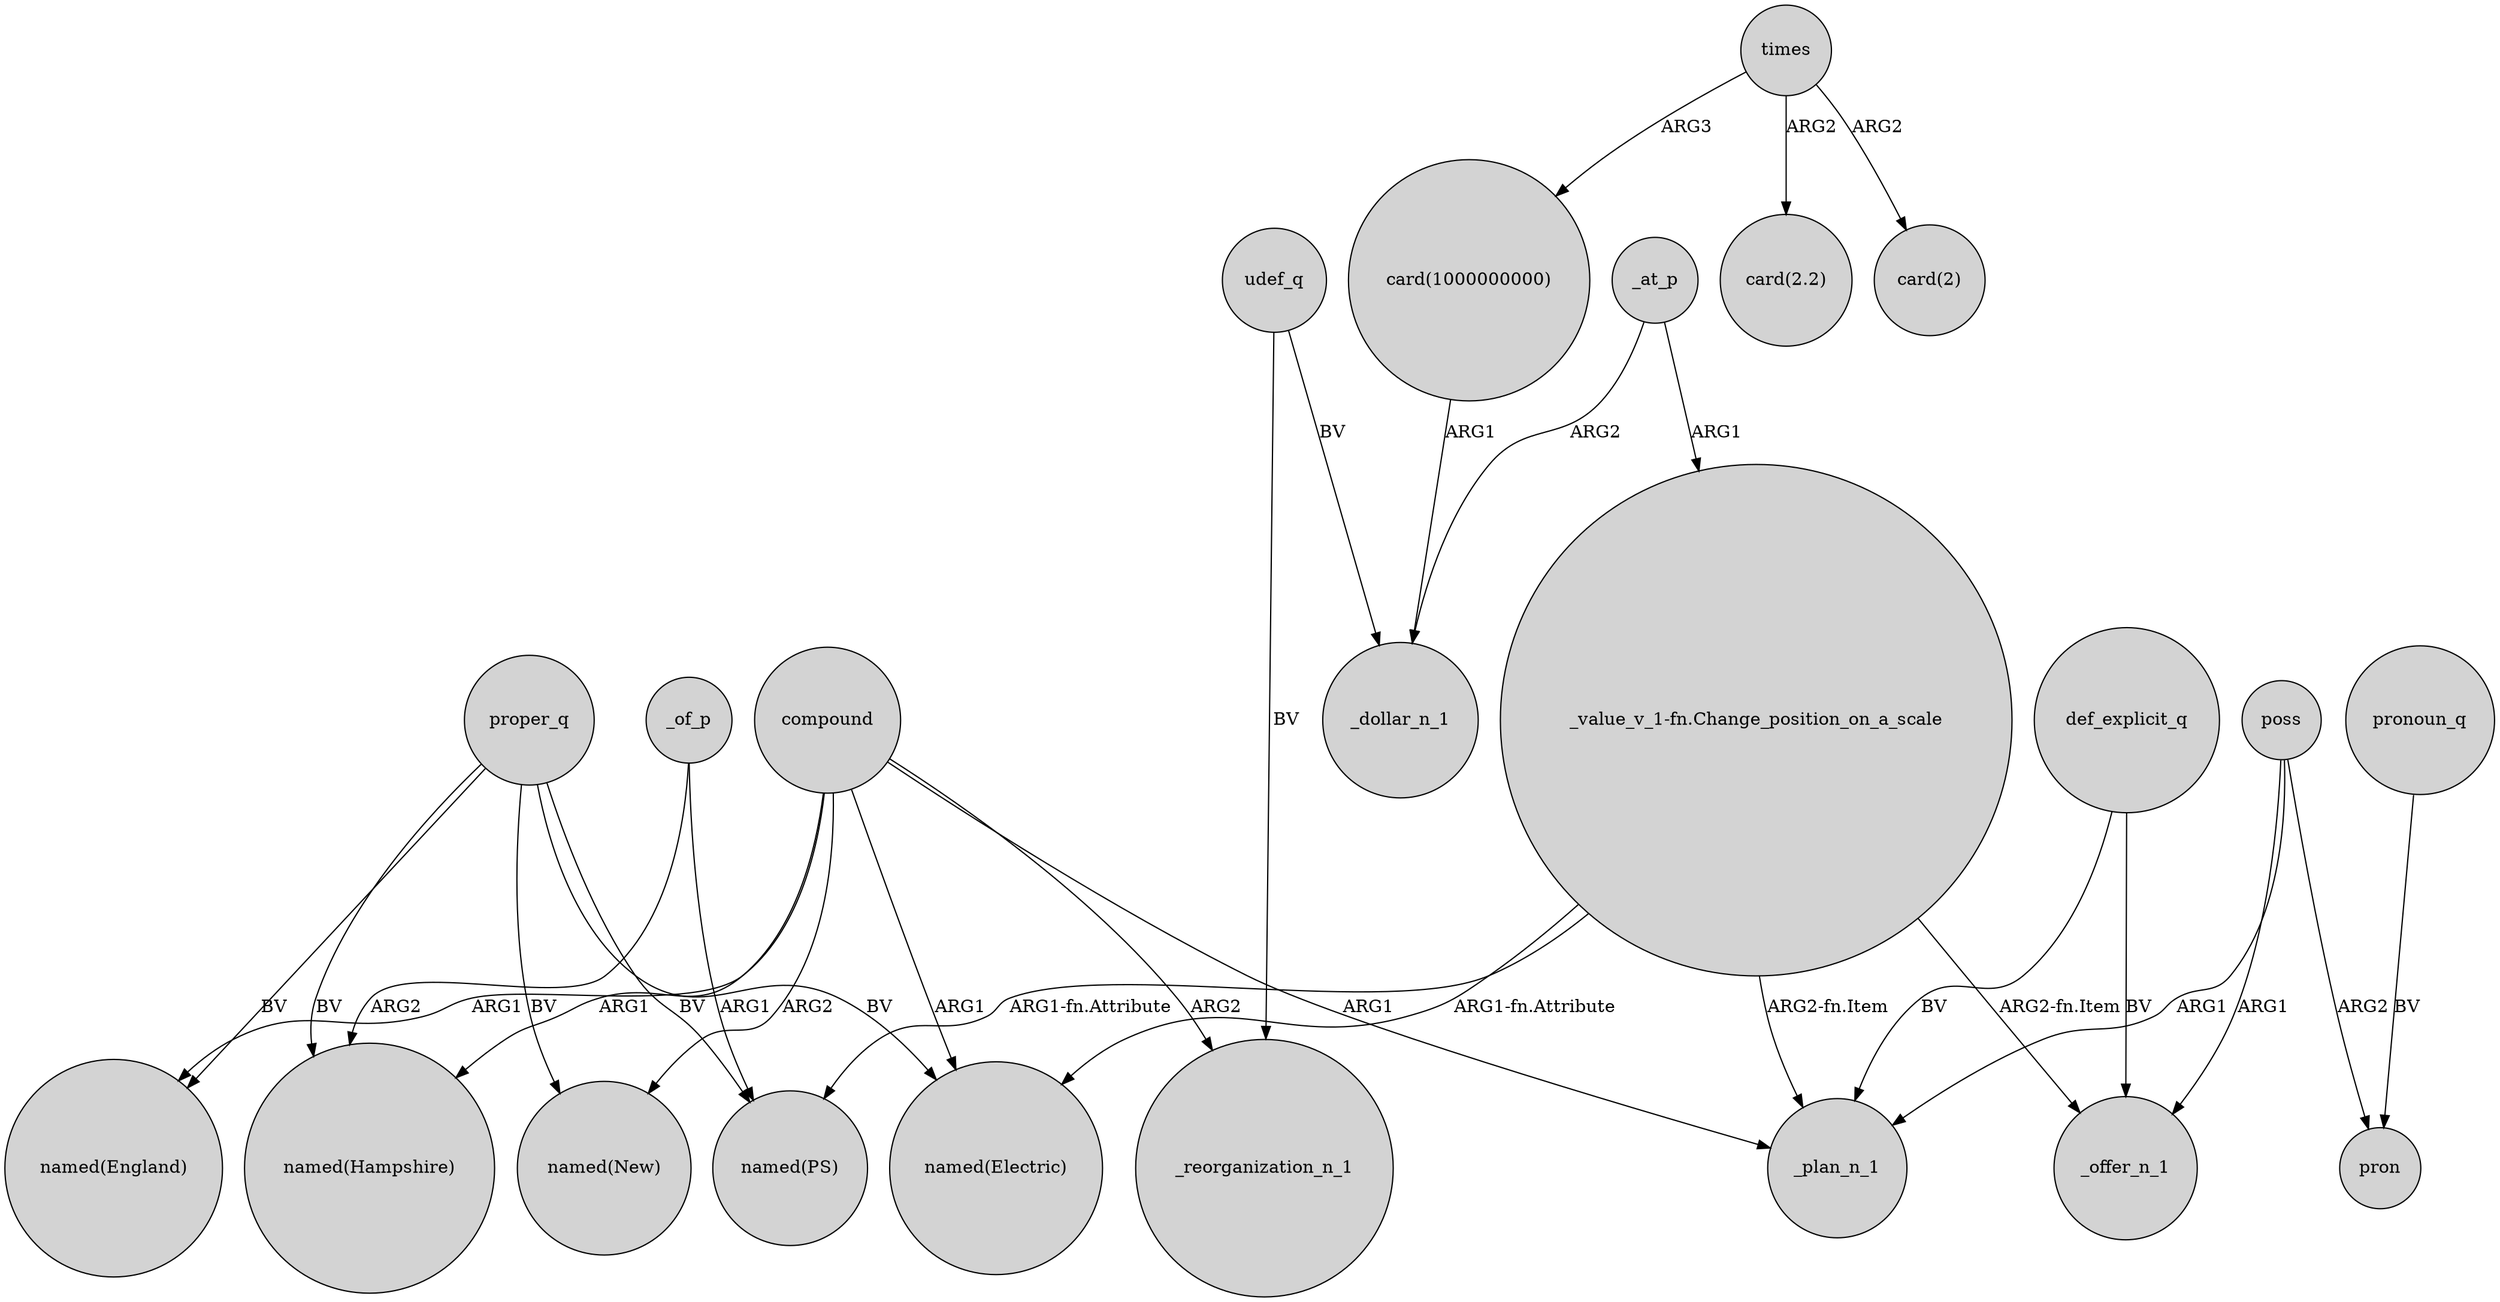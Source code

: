digraph {
	node [shape=circle style=filled]
	"card(1000000000)" -> _dollar_n_1 [label=ARG1]
	compound -> "named(New)" [label=ARG2]
	def_explicit_q -> _plan_n_1 [label=BV]
	proper_q -> "named(New)" [label=BV]
	"_value_v_1-fn.Change_position_on_a_scale" -> "named(Electric)" [label="ARG1-fn.Attribute"]
	_of_p -> "named(Hampshire)" [label=ARG2]
	compound -> "named(Electric)" [label=ARG1]
	"_value_v_1-fn.Change_position_on_a_scale" -> _plan_n_1 [label="ARG2-fn.Item"]
	times -> "card(1000000000)" [label=ARG3]
	proper_q -> "named(Hampshire)" [label=BV]
	"_value_v_1-fn.Change_position_on_a_scale" -> "named(PS)" [label="ARG1-fn.Attribute"]
	proper_q -> "named(England)" [label=BV]
	pronoun_q -> pron [label=BV]
	poss -> _offer_n_1 [label=ARG1]
	poss -> pron [label=ARG2]
	_at_p -> _dollar_n_1 [label=ARG2]
	compound -> "named(Hampshire)" [label=ARG1]
	poss -> _plan_n_1 [label=ARG1]
	compound -> _reorganization_n_1 [label=ARG2]
	_at_p -> "_value_v_1-fn.Change_position_on_a_scale" [label=ARG1]
	"_value_v_1-fn.Change_position_on_a_scale" -> _offer_n_1 [label="ARG2-fn.Item"]
	proper_q -> "named(Electric)" [label=BV]
	udef_q -> _dollar_n_1 [label=BV]
	udef_q -> _reorganization_n_1 [label=BV]
	times -> "card(2.2)" [label=ARG2]
	def_explicit_q -> _offer_n_1 [label=BV]
	compound -> _plan_n_1 [label=ARG1]
	compound -> "named(England)" [label=ARG1]
	proper_q -> "named(PS)" [label=BV]
	_of_p -> "named(PS)" [label=ARG1]
	times -> "card(2)" [label=ARG2]
}
